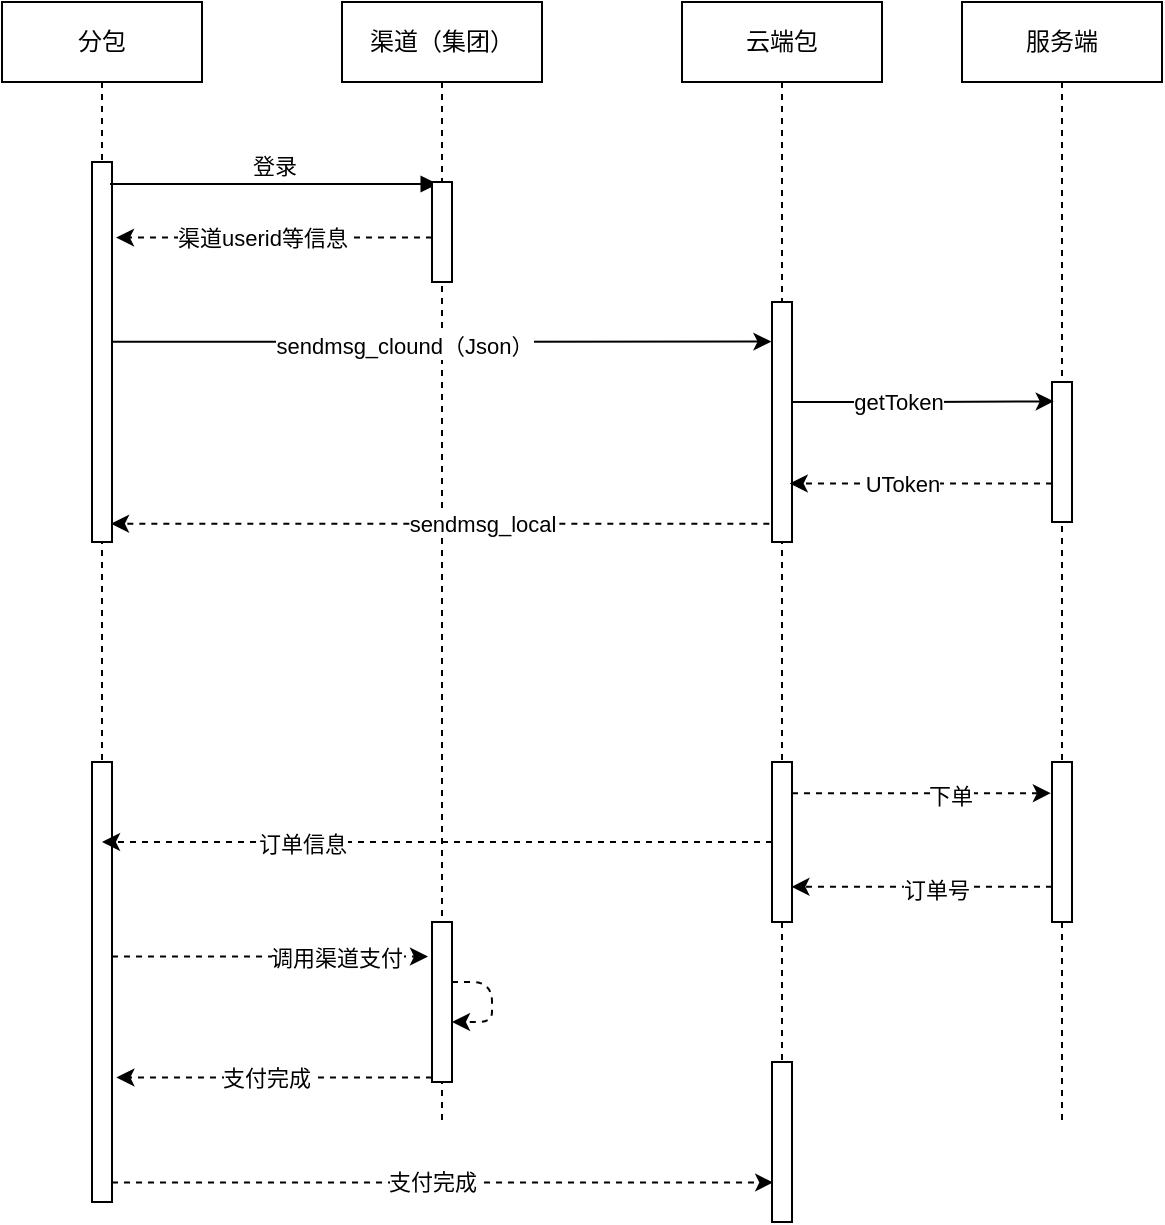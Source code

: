 <mxfile version="14.9.3" type="github">
  <diagram id="kgpKYQtTHZ0yAKxKKP6v" name="Page-1">
    <mxGraphModel dx="1360" dy="834" grid="1" gridSize="10" guides="1" tooltips="1" connect="1" arrows="1" fold="1" page="1" pageScale="1" pageWidth="850" pageHeight="1100" math="0" shadow="0">
      <root>
        <mxCell id="0" />
        <mxCell id="1" parent="0" />
        <mxCell id="B2xj8A7_Qq3dEAx3sruu-1" value="分包" style="shape=umlLifeline;perimeter=lifelinePerimeter;whiteSpace=wrap;html=1;container=1;collapsible=0;recursiveResize=0;outlineConnect=0;" vertex="1" parent="1">
          <mxGeometry x="110" y="40" width="100" height="600" as="geometry" />
        </mxCell>
        <mxCell id="B2xj8A7_Qq3dEAx3sruu-9" value="" style="html=1;points=[];perimeter=orthogonalPerimeter;" vertex="1" parent="B2xj8A7_Qq3dEAx3sruu-1">
          <mxGeometry x="45" y="80" width="10" height="190" as="geometry" />
        </mxCell>
        <mxCell id="B2xj8A7_Qq3dEAx3sruu-30" value="" style="html=1;points=[];perimeter=orthogonalPerimeter;" vertex="1" parent="B2xj8A7_Qq3dEAx3sruu-1">
          <mxGeometry x="45" y="380" width="10" height="220" as="geometry" />
        </mxCell>
        <mxCell id="B2xj8A7_Qq3dEAx3sruu-3" value="服务端" style="shape=umlLifeline;perimeter=lifelinePerimeter;whiteSpace=wrap;html=1;container=1;collapsible=0;recursiveResize=0;outlineConnect=0;" vertex="1" parent="1">
          <mxGeometry x="590" y="40" width="100" height="560" as="geometry" />
        </mxCell>
        <mxCell id="B2xj8A7_Qq3dEAx3sruu-10" value="" style="html=1;points=[];perimeter=orthogonalPerimeter;" vertex="1" parent="B2xj8A7_Qq3dEAx3sruu-3">
          <mxGeometry x="45" y="190" width="10" height="70" as="geometry" />
        </mxCell>
        <mxCell id="B2xj8A7_Qq3dEAx3sruu-4" value="云端包" style="shape=umlLifeline;perimeter=lifelinePerimeter;whiteSpace=wrap;html=1;container=1;collapsible=0;recursiveResize=0;outlineConnect=0;" vertex="1" parent="1">
          <mxGeometry x="450" y="40" width="100" height="610" as="geometry" />
        </mxCell>
        <mxCell id="B2xj8A7_Qq3dEAx3sruu-7" value="" style="html=1;points=[];perimeter=orthogonalPerimeter;" vertex="1" parent="B2xj8A7_Qq3dEAx3sruu-4">
          <mxGeometry x="45" y="150" width="10" height="120" as="geometry" />
        </mxCell>
        <mxCell id="B2xj8A7_Qq3dEAx3sruu-45" value="" style="html=1;points=[];perimeter=orthogonalPerimeter;" vertex="1" parent="B2xj8A7_Qq3dEAx3sruu-4">
          <mxGeometry x="45" y="530" width="10" height="80" as="geometry" />
        </mxCell>
        <mxCell id="B2xj8A7_Qq3dEAx3sruu-8" value="登录" style="html=1;verticalAlign=bottom;endArrow=block;entryX=0.286;entryY=0.02;entryDx=0;entryDy=0;entryPerimeter=0;" edge="1" parent="1" target="B2xj8A7_Qq3dEAx3sruu-12">
          <mxGeometry width="80" relative="1" as="geometry">
            <mxPoint x="164" y="131" as="sourcePoint" />
            <mxPoint x="310" y="128" as="targetPoint" />
          </mxGeometry>
        </mxCell>
        <mxCell id="B2xj8A7_Qq3dEAx3sruu-11" value="渠道（集团）" style="shape=umlLifeline;perimeter=lifelinePerimeter;whiteSpace=wrap;html=1;container=1;collapsible=0;recursiveResize=0;outlineConnect=0;" vertex="1" parent="1">
          <mxGeometry x="280" y="40" width="100" height="560" as="geometry" />
        </mxCell>
        <mxCell id="B2xj8A7_Qq3dEAx3sruu-12" value="" style="html=1;points=[];perimeter=orthogonalPerimeter;" vertex="1" parent="B2xj8A7_Qq3dEAx3sruu-11">
          <mxGeometry x="45" y="90" width="10" height="50" as="geometry" />
        </mxCell>
        <mxCell id="B2xj8A7_Qq3dEAx3sruu-14" style="edgeStyle=orthogonalEdgeStyle;rounded=0;orthogonalLoop=1;jettySize=auto;html=1;entryX=-0.029;entryY=0.165;entryDx=0;entryDy=0;entryPerimeter=0;exitX=1;exitY=0.473;exitDx=0;exitDy=0;exitPerimeter=0;" edge="1" parent="1" source="B2xj8A7_Qq3dEAx3sruu-9" target="B2xj8A7_Qq3dEAx3sruu-7">
          <mxGeometry relative="1" as="geometry" />
        </mxCell>
        <mxCell id="B2xj8A7_Qq3dEAx3sruu-21" value="sendmsg_clound（Json）" style="edgeLabel;html=1;align=center;verticalAlign=middle;resizable=0;points=[];" vertex="1" connectable="0" parent="B2xj8A7_Qq3dEAx3sruu-14">
          <mxGeometry x="-0.114" y="-2" relative="1" as="geometry">
            <mxPoint as="offset" />
          </mxGeometry>
        </mxCell>
        <mxCell id="B2xj8A7_Qq3dEAx3sruu-16" style="edgeStyle=orthogonalEdgeStyle;rounded=0;orthogonalLoop=1;jettySize=auto;html=1;entryX=0.086;entryY=0.138;entryDx=0;entryDy=0;entryPerimeter=0;exitX=0.95;exitY=0.417;exitDx=0;exitDy=0;exitPerimeter=0;" edge="1" parent="1" source="B2xj8A7_Qq3dEAx3sruu-7" target="B2xj8A7_Qq3dEAx3sruu-10">
          <mxGeometry relative="1" as="geometry" />
        </mxCell>
        <mxCell id="B2xj8A7_Qq3dEAx3sruu-27" value="getToken" style="edgeLabel;html=1;align=center;verticalAlign=middle;resizable=0;points=[];" vertex="1" connectable="0" parent="B2xj8A7_Qq3dEAx3sruu-16">
          <mxGeometry x="-0.194" relative="1" as="geometry">
            <mxPoint as="offset" />
          </mxGeometry>
        </mxCell>
        <mxCell id="B2xj8A7_Qq3dEAx3sruu-17" style="orthogonalLoop=1;jettySize=auto;html=1;entryX=0.886;entryY=0.756;entryDx=0;entryDy=0;entryPerimeter=0;rounded=1;dashed=1;" edge="1" parent="1" source="B2xj8A7_Qq3dEAx3sruu-10" target="B2xj8A7_Qq3dEAx3sruu-7">
          <mxGeometry relative="1" as="geometry" />
        </mxCell>
        <mxCell id="B2xj8A7_Qq3dEAx3sruu-28" value="UToken" style="edgeLabel;html=1;align=center;verticalAlign=middle;resizable=0;points=[];" vertex="1" connectable="0" parent="B2xj8A7_Qq3dEAx3sruu-17">
          <mxGeometry x="0.15" relative="1" as="geometry">
            <mxPoint as="offset" />
          </mxGeometry>
        </mxCell>
        <mxCell id="B2xj8A7_Qq3dEAx3sruu-18" style="rounded=1;orthogonalLoop=1;jettySize=auto;html=1;entryX=0.95;entryY=0.952;entryDx=0;entryDy=0;entryPerimeter=0;exitX=-0.133;exitY=0.924;exitDx=0;exitDy=0;exitPerimeter=0;dashed=1;" edge="1" parent="1" source="B2xj8A7_Qq3dEAx3sruu-7" target="B2xj8A7_Qq3dEAx3sruu-9">
          <mxGeometry relative="1" as="geometry" />
        </mxCell>
        <mxCell id="B2xj8A7_Qq3dEAx3sruu-29" value="sendmsg_local" style="edgeLabel;html=1;align=center;verticalAlign=middle;resizable=0;points=[];" vertex="1" connectable="0" parent="B2xj8A7_Qq3dEAx3sruu-18">
          <mxGeometry x="-0.125" relative="1" as="geometry">
            <mxPoint as="offset" />
          </mxGeometry>
        </mxCell>
        <mxCell id="B2xj8A7_Qq3dEAx3sruu-25" style="edgeStyle=none;rounded=1;orthogonalLoop=1;jettySize=auto;html=1;entryX=1.2;entryY=0.199;entryDx=0;entryDy=0;entryPerimeter=0;dashed=1;" edge="1" parent="1" source="B2xj8A7_Qq3dEAx3sruu-12" target="B2xj8A7_Qq3dEAx3sruu-9">
          <mxGeometry relative="1" as="geometry">
            <Array as="points" />
          </mxGeometry>
        </mxCell>
        <mxCell id="B2xj8A7_Qq3dEAx3sruu-26" value="渠道userid等信息" style="edgeLabel;html=1;align=center;verticalAlign=middle;resizable=0;points=[];" vertex="1" connectable="0" parent="B2xj8A7_Qq3dEAx3sruu-25">
          <mxGeometry x="0.082" relative="1" as="geometry">
            <mxPoint as="offset" />
          </mxGeometry>
        </mxCell>
        <mxCell id="B2xj8A7_Qq3dEAx3sruu-34" style="edgeStyle=none;rounded=1;orthogonalLoop=1;jettySize=auto;html=1;entryX=-0.057;entryY=0.195;entryDx=0;entryDy=0;entryPerimeter=0;dashed=1;" edge="1" parent="1" source="B2xj8A7_Qq3dEAx3sruu-31" target="B2xj8A7_Qq3dEAx3sruu-33">
          <mxGeometry relative="1" as="geometry" />
        </mxCell>
        <mxCell id="B2xj8A7_Qq3dEAx3sruu-35" value="下单" style="edgeLabel;html=1;align=center;verticalAlign=middle;resizable=0;points=[];" vertex="1" connectable="0" parent="B2xj8A7_Qq3dEAx3sruu-34">
          <mxGeometry x="0.214" y="-1" relative="1" as="geometry">
            <mxPoint as="offset" />
          </mxGeometry>
        </mxCell>
        <mxCell id="B2xj8A7_Qq3dEAx3sruu-38" style="edgeStyle=none;rounded=1;orthogonalLoop=1;jettySize=auto;html=1;dashed=1;" edge="1" parent="1" source="B2xj8A7_Qq3dEAx3sruu-31" target="B2xj8A7_Qq3dEAx3sruu-1">
          <mxGeometry relative="1" as="geometry" />
        </mxCell>
        <mxCell id="B2xj8A7_Qq3dEAx3sruu-39" value="订单信息" style="edgeLabel;html=1;align=center;verticalAlign=middle;resizable=0;points=[];" vertex="1" connectable="0" parent="B2xj8A7_Qq3dEAx3sruu-38">
          <mxGeometry x="0.403" y="1" relative="1" as="geometry">
            <mxPoint as="offset" />
          </mxGeometry>
        </mxCell>
        <mxCell id="B2xj8A7_Qq3dEAx3sruu-31" value="" style="html=1;points=[];perimeter=orthogonalPerimeter;" vertex="1" parent="1">
          <mxGeometry x="495" y="420" width="10" height="80" as="geometry" />
        </mxCell>
        <mxCell id="B2xj8A7_Qq3dEAx3sruu-43" style="edgeStyle=none;rounded=1;orthogonalLoop=1;jettySize=auto;html=1;entryX=1.22;entryY=0.717;entryDx=0;entryDy=0;entryPerimeter=0;dashed=1;" edge="1" parent="1" source="B2xj8A7_Qq3dEAx3sruu-32" target="B2xj8A7_Qq3dEAx3sruu-30">
          <mxGeometry relative="1" as="geometry" />
        </mxCell>
        <mxCell id="B2xj8A7_Qq3dEAx3sruu-44" value="支付完成" style="edgeLabel;html=1;align=center;verticalAlign=middle;resizable=0;points=[];" vertex="1" connectable="0" parent="B2xj8A7_Qq3dEAx3sruu-43">
          <mxGeometry x="0.051" relative="1" as="geometry">
            <mxPoint as="offset" />
          </mxGeometry>
        </mxCell>
        <mxCell id="B2xj8A7_Qq3dEAx3sruu-32" value="" style="html=1;points=[];perimeter=orthogonalPerimeter;" vertex="1" parent="1">
          <mxGeometry x="325" y="500" width="10" height="80" as="geometry" />
        </mxCell>
        <mxCell id="B2xj8A7_Qq3dEAx3sruu-36" style="edgeStyle=none;rounded=1;orthogonalLoop=1;jettySize=auto;html=1;entryX=0.971;entryY=0.78;entryDx=0;entryDy=0;entryPerimeter=0;dashed=1;" edge="1" parent="1" source="B2xj8A7_Qq3dEAx3sruu-33" target="B2xj8A7_Qq3dEAx3sruu-31">
          <mxGeometry relative="1" as="geometry" />
        </mxCell>
        <mxCell id="B2xj8A7_Qq3dEAx3sruu-37" value="订单号" style="edgeLabel;html=1;align=center;verticalAlign=middle;resizable=0;points=[];" vertex="1" connectable="0" parent="B2xj8A7_Qq3dEAx3sruu-36">
          <mxGeometry x="-0.105" y="1" relative="1" as="geometry">
            <mxPoint as="offset" />
          </mxGeometry>
        </mxCell>
        <mxCell id="B2xj8A7_Qq3dEAx3sruu-33" value="" style="html=1;points=[];perimeter=orthogonalPerimeter;" vertex="1" parent="1">
          <mxGeometry x="635" y="420" width="10" height="80" as="geometry" />
        </mxCell>
        <mxCell id="B2xj8A7_Qq3dEAx3sruu-40" style="edgeStyle=none;rounded=1;orthogonalLoop=1;jettySize=auto;html=1;entryX=-0.2;entryY=0.216;entryDx=0;entryDy=0;entryPerimeter=0;dashed=1;" edge="1" parent="1" source="B2xj8A7_Qq3dEAx3sruu-30" target="B2xj8A7_Qq3dEAx3sruu-32">
          <mxGeometry relative="1" as="geometry" />
        </mxCell>
        <mxCell id="B2xj8A7_Qq3dEAx3sruu-41" value="调用渠道支付" style="edgeLabel;html=1;align=center;verticalAlign=middle;resizable=0;points=[];" vertex="1" connectable="0" parent="B2xj8A7_Qq3dEAx3sruu-40">
          <mxGeometry x="0.414" relative="1" as="geometry">
            <mxPoint as="offset" />
          </mxGeometry>
        </mxCell>
        <mxCell id="B2xj8A7_Qq3dEAx3sruu-42" style="edgeStyle=none;rounded=1;orthogonalLoop=1;jettySize=auto;html=1;dashed=1;" edge="1" parent="1" source="B2xj8A7_Qq3dEAx3sruu-32" target="B2xj8A7_Qq3dEAx3sruu-32">
          <mxGeometry relative="1" as="geometry" />
        </mxCell>
        <mxCell id="B2xj8A7_Qq3dEAx3sruu-46" style="edgeStyle=none;rounded=1;orthogonalLoop=1;jettySize=auto;html=1;entryX=0.06;entryY=0.753;entryDx=0;entryDy=0;entryPerimeter=0;dashed=1;" edge="1" parent="1" source="B2xj8A7_Qq3dEAx3sruu-30" target="B2xj8A7_Qq3dEAx3sruu-45">
          <mxGeometry relative="1" as="geometry" />
        </mxCell>
        <mxCell id="B2xj8A7_Qq3dEAx3sruu-47" value="支付完成" style="edgeLabel;html=1;align=center;verticalAlign=middle;resizable=0;points=[];" vertex="1" connectable="0" parent="B2xj8A7_Qq3dEAx3sruu-46">
          <mxGeometry x="-0.033" relative="1" as="geometry">
            <mxPoint as="offset" />
          </mxGeometry>
        </mxCell>
      </root>
    </mxGraphModel>
  </diagram>
</mxfile>
